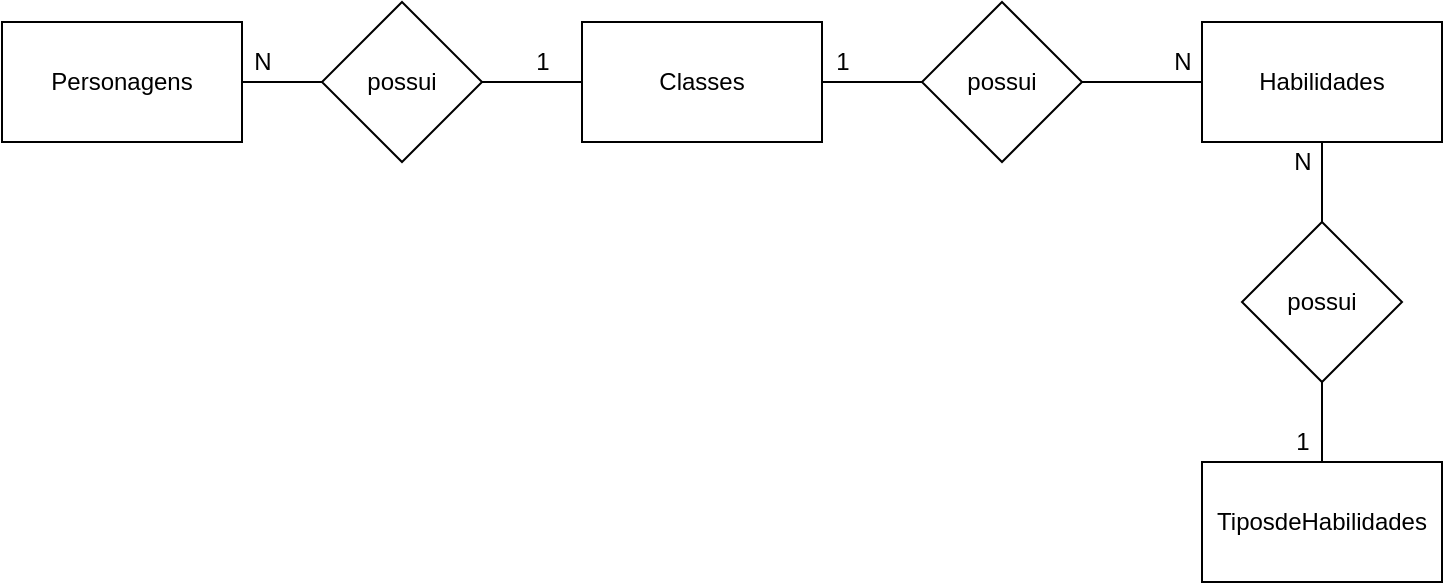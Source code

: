 <mxfile version="14.4.3" type="device" pages="2"><diagram id="1BKrqai6GY73iXBFZmIE" name="Conceitual"><mxGraphModel dx="1422" dy="762" grid="1" gridSize="10" guides="1" tooltips="1" connect="1" arrows="1" fold="1" page="1" pageScale="1" pageWidth="827" pageHeight="1169" math="0" shadow="0"><root><mxCell id="0"/><mxCell id="1" parent="0"/><mxCell id="Cv8nwj7vLiObKkiCAkJH-1" value="Personagens" style="rounded=0;whiteSpace=wrap;html=1;" parent="1" vertex="1"><mxGeometry x="20" y="150" width="120" height="60" as="geometry"/></mxCell><mxCell id="Cv8nwj7vLiObKkiCAkJH-12" value="" style="edgeStyle=orthogonalEdgeStyle;rounded=0;orthogonalLoop=1;jettySize=auto;html=1;endArrow=none;endFill=0;" parent="1" source="Cv8nwj7vLiObKkiCAkJH-2" target="Cv8nwj7vLiObKkiCAkJH-6" edge="1"><mxGeometry relative="1" as="geometry"/></mxCell><mxCell id="Cv8nwj7vLiObKkiCAkJH-2" value="Classes" style="rounded=0;whiteSpace=wrap;html=1;" parent="1" vertex="1"><mxGeometry x="310" y="150" width="120" height="60" as="geometry"/></mxCell><mxCell id="Cv8nwj7vLiObKkiCAkJH-16" value="" style="edgeStyle=orthogonalEdgeStyle;rounded=0;orthogonalLoop=1;jettySize=auto;html=1;endArrow=none;endFill=0;" parent="1" source="Cv8nwj7vLiObKkiCAkJH-3" target="Cv8nwj7vLiObKkiCAkJH-7" edge="1"><mxGeometry relative="1" as="geometry"/></mxCell><mxCell id="Cv8nwj7vLiObKkiCAkJH-3" value="Habilidades" style="rounded=0;whiteSpace=wrap;html=1;" parent="1" vertex="1"><mxGeometry x="620" y="150" width="120" height="60" as="geometry"/></mxCell><mxCell id="Cv8nwj7vLiObKkiCAkJH-4" value="TiposdeHabilidades" style="rounded=0;whiteSpace=wrap;html=1;" parent="1" vertex="1"><mxGeometry x="620" y="370" width="120" height="60" as="geometry"/></mxCell><mxCell id="Cv8nwj7vLiObKkiCAkJH-8" value="" style="edgeStyle=orthogonalEdgeStyle;rounded=0;orthogonalLoop=1;jettySize=auto;html=1;endArrow=none;endFill=0;" parent="1" source="Cv8nwj7vLiObKkiCAkJH-5" target="Cv8nwj7vLiObKkiCAkJH-2" edge="1"><mxGeometry relative="1" as="geometry"/></mxCell><mxCell id="Cv8nwj7vLiObKkiCAkJH-9" value="" style="edgeStyle=orthogonalEdgeStyle;rounded=0;orthogonalLoop=1;jettySize=auto;html=1;endArrow=none;endFill=0;" parent="1" source="Cv8nwj7vLiObKkiCAkJH-5" target="Cv8nwj7vLiObKkiCAkJH-1" edge="1"><mxGeometry relative="1" as="geometry"/></mxCell><mxCell id="Cv8nwj7vLiObKkiCAkJH-5" value="possui" style="rhombus;whiteSpace=wrap;html=1;" parent="1" vertex="1"><mxGeometry x="180" y="140" width="80" height="80" as="geometry"/></mxCell><mxCell id="Cv8nwj7vLiObKkiCAkJH-14" value="" style="edgeStyle=orthogonalEdgeStyle;rounded=0;orthogonalLoop=1;jettySize=auto;html=1;endArrow=none;endFill=0;" parent="1" source="Cv8nwj7vLiObKkiCAkJH-6" target="Cv8nwj7vLiObKkiCAkJH-3" edge="1"><mxGeometry relative="1" as="geometry"/></mxCell><mxCell id="Cv8nwj7vLiObKkiCAkJH-6" value="possui" style="rhombus;whiteSpace=wrap;html=1;" parent="1" vertex="1"><mxGeometry x="480" y="140" width="80" height="80" as="geometry"/></mxCell><mxCell id="Cv8nwj7vLiObKkiCAkJH-17" value="" style="edgeStyle=orthogonalEdgeStyle;rounded=0;orthogonalLoop=1;jettySize=auto;html=1;endArrow=none;endFill=0;" parent="1" source="Cv8nwj7vLiObKkiCAkJH-7" target="Cv8nwj7vLiObKkiCAkJH-4" edge="1"><mxGeometry relative="1" as="geometry"/></mxCell><mxCell id="Cv8nwj7vLiObKkiCAkJH-7" value="possui" style="rhombus;whiteSpace=wrap;html=1;" parent="1" vertex="1"><mxGeometry x="640" y="250" width="80" height="80" as="geometry"/></mxCell><mxCell id="Cv8nwj7vLiObKkiCAkJH-10" value="1" style="text;html=1;align=center;verticalAlign=middle;resizable=0;points=[];autosize=1;" parent="1" vertex="1"><mxGeometry x="280" y="160" width="20" height="20" as="geometry"/></mxCell><mxCell id="Cv8nwj7vLiObKkiCAkJH-11" value="N" style="text;html=1;align=center;verticalAlign=middle;resizable=0;points=[];autosize=1;" parent="1" vertex="1"><mxGeometry x="140" y="160" width="20" height="20" as="geometry"/></mxCell><mxCell id="Cv8nwj7vLiObKkiCAkJH-13" value="1" style="text;html=1;align=center;verticalAlign=middle;resizable=0;points=[];autosize=1;" parent="1" vertex="1"><mxGeometry x="430" y="160" width="20" height="20" as="geometry"/></mxCell><mxCell id="Cv8nwj7vLiObKkiCAkJH-15" value="N" style="text;html=1;align=center;verticalAlign=middle;resizable=0;points=[];autosize=1;" parent="1" vertex="1"><mxGeometry x="600" y="160" width="20" height="20" as="geometry"/></mxCell><mxCell id="Cv8nwj7vLiObKkiCAkJH-18" value="N" style="text;html=1;align=center;verticalAlign=middle;resizable=0;points=[];autosize=1;" parent="1" vertex="1"><mxGeometry x="660" y="210" width="20" height="20" as="geometry"/></mxCell><mxCell id="Cv8nwj7vLiObKkiCAkJH-19" value="1" style="text;html=1;align=center;verticalAlign=middle;resizable=0;points=[];autosize=1;" parent="1" vertex="1"><mxGeometry x="660" y="350" width="20" height="20" as="geometry"/></mxCell></root></mxGraphModel></diagram><diagram id="kLxBnhJImCjo0TBtikFf" name="Logico"><mxGraphModel dx="1422" dy="762" grid="1" gridSize="10" guides="1" tooltips="1" connect="1" arrows="1" fold="1" page="1" pageScale="1" pageWidth="827" pageHeight="1169" math="0" shadow="0"><root><mxCell id="uS6aMgMzgAPKwtA7QX2D-0"/><mxCell id="uS6aMgMzgAPKwtA7QX2D-1" parent="uS6aMgMzgAPKwtA7QX2D-0"/><mxCell id="uS6aMgMzgAPKwtA7QX2D-2" value="Personagens " style="shape=table;startSize=30;container=1;collapsible=1;childLayout=tableLayout;fixedRows=1;rowLines=0;fontStyle=1;align=center;resizeLast=1;" parent="uS6aMgMzgAPKwtA7QX2D-1" vertex="1"><mxGeometry x="40" y="520" width="230" height="280" as="geometry"/></mxCell><mxCell id="uS6aMgMzgAPKwtA7QX2D-3" value="" style="shape=partialRectangle;collapsible=0;dropTarget=0;pointerEvents=0;fillColor=none;top=0;left=0;bottom=0;right=0;points=[[0,0.5],[1,0.5]];portConstraint=eastwest;" parent="uS6aMgMzgAPKwtA7QX2D-2" vertex="1"><mxGeometry y="30" width="230" height="30" as="geometry"/></mxCell><mxCell id="uS6aMgMzgAPKwtA7QX2D-4" value="PK" style="shape=partialRectangle;connectable=0;fillColor=none;top=0;left=0;bottom=0;right=0;fontStyle=1;overflow=hidden;" parent="uS6aMgMzgAPKwtA7QX2D-3" vertex="1"><mxGeometry width="60" height="30" as="geometry"/></mxCell><mxCell id="uS6aMgMzgAPKwtA7QX2D-5" value="IdPersonagem" style="shape=partialRectangle;connectable=0;fillColor=none;top=0;left=0;bottom=0;right=0;align=left;spacingLeft=6;fontStyle=5;overflow=hidden;" parent="uS6aMgMzgAPKwtA7QX2D-3" vertex="1"><mxGeometry x="60" width="170" height="30" as="geometry"/></mxCell><mxCell id="uS6aMgMzgAPKwtA7QX2D-6" value="" style="shape=partialRectangle;collapsible=0;dropTarget=0;pointerEvents=0;fillColor=none;top=0;left=0;bottom=1;right=0;points=[[0,0.5],[1,0.5]];portConstraint=eastwest;" parent="uS6aMgMzgAPKwtA7QX2D-2" vertex="1"><mxGeometry y="60" width="230" height="30" as="geometry"/></mxCell><mxCell id="uS6aMgMzgAPKwtA7QX2D-7" value="FK" style="shape=partialRectangle;connectable=0;fillColor=none;top=0;left=0;bottom=0;right=0;fontStyle=1;overflow=hidden;" parent="uS6aMgMzgAPKwtA7QX2D-6" vertex="1"><mxGeometry width="60" height="30" as="geometry"/></mxCell><mxCell id="uS6aMgMzgAPKwtA7QX2D-8" value="IdClasse" style="shape=partialRectangle;connectable=0;fillColor=none;top=0;left=0;bottom=0;right=0;align=left;spacingLeft=6;fontStyle=5;overflow=hidden;" parent="uS6aMgMzgAPKwtA7QX2D-6" vertex="1"><mxGeometry x="60" width="170" height="30" as="geometry"/></mxCell><mxCell id="uS6aMgMzgAPKwtA7QX2D-9" value="" style="shape=partialRectangle;collapsible=0;dropTarget=0;pointerEvents=0;fillColor=none;top=0;left=0;bottom=0;right=0;points=[[0,0.5],[1,0.5]];portConstraint=eastwest;" parent="uS6aMgMzgAPKwtA7QX2D-2" vertex="1"><mxGeometry y="90" width="230" height="30" as="geometry"/></mxCell><mxCell id="uS6aMgMzgAPKwtA7QX2D-10" value="" style="shape=partialRectangle;connectable=0;fillColor=none;top=0;left=0;bottom=0;right=0;editable=1;overflow=hidden;" parent="uS6aMgMzgAPKwtA7QX2D-9" vertex="1"><mxGeometry width="60" height="30" as="geometry"/></mxCell><mxCell id="uS6aMgMzgAPKwtA7QX2D-11" value="Nome" style="shape=partialRectangle;connectable=0;fillColor=none;top=0;left=0;bottom=0;right=0;align=left;spacingLeft=6;overflow=hidden;" parent="uS6aMgMzgAPKwtA7QX2D-9" vertex="1"><mxGeometry x="60" width="170" height="30" as="geometry"/></mxCell><mxCell id="uS6aMgMzgAPKwtA7QX2D-12" value="" style="shape=partialRectangle;collapsible=0;dropTarget=0;pointerEvents=0;fillColor=none;top=0;left=0;bottom=0;right=0;points=[[0,0.5],[1,0.5]];portConstraint=eastwest;" parent="uS6aMgMzgAPKwtA7QX2D-2" vertex="1"><mxGeometry y="120" width="230" height="30" as="geometry"/></mxCell><mxCell id="uS6aMgMzgAPKwtA7QX2D-13" value="" style="shape=partialRectangle;connectable=0;fillColor=none;top=0;left=0;bottom=0;right=0;editable=1;overflow=hidden;" parent="uS6aMgMzgAPKwtA7QX2D-12" vertex="1"><mxGeometry width="60" height="30" as="geometry"/></mxCell><mxCell id="uS6aMgMzgAPKwtA7QX2D-14" value="Classe" style="shape=partialRectangle;connectable=0;fillColor=none;top=0;left=0;bottom=0;right=0;align=left;spacingLeft=6;overflow=hidden;" parent="uS6aMgMzgAPKwtA7QX2D-12" vertex="1"><mxGeometry x="60" width="170" height="30" as="geometry"/></mxCell><mxCell id="uS6aMgMzgAPKwtA7QX2D-15" style="shape=partialRectangle;collapsible=0;dropTarget=0;pointerEvents=0;fillColor=none;top=0;left=0;bottom=0;right=0;points=[[0,0.5],[1,0.5]];portConstraint=eastwest;" parent="uS6aMgMzgAPKwtA7QX2D-2" vertex="1"><mxGeometry y="150" width="230" height="30" as="geometry"/></mxCell><mxCell id="uS6aMgMzgAPKwtA7QX2D-16" style="shape=partialRectangle;connectable=0;fillColor=none;top=0;left=0;bottom=0;right=0;editable=1;overflow=hidden;" parent="uS6aMgMzgAPKwtA7QX2D-15" vertex="1"><mxGeometry width="60" height="30" as="geometry"/></mxCell><mxCell id="uS6aMgMzgAPKwtA7QX2D-17" value="CapacidadeMaximaVida" style="shape=partialRectangle;connectable=0;fillColor=none;top=0;left=0;bottom=0;right=0;align=left;spacingLeft=6;overflow=hidden;" parent="uS6aMgMzgAPKwtA7QX2D-15" vertex="1"><mxGeometry x="60" width="170" height="30" as="geometry"/></mxCell><mxCell id="uS6aMgMzgAPKwtA7QX2D-18" style="shape=partialRectangle;collapsible=0;dropTarget=0;pointerEvents=0;fillColor=none;top=0;left=0;bottom=0;right=0;points=[[0,0.5],[1,0.5]];portConstraint=eastwest;" parent="uS6aMgMzgAPKwtA7QX2D-2" vertex="1"><mxGeometry y="180" width="230" height="30" as="geometry"/></mxCell><mxCell id="uS6aMgMzgAPKwtA7QX2D-19" style="shape=partialRectangle;connectable=0;fillColor=none;top=0;left=0;bottom=0;right=0;editable=1;overflow=hidden;" parent="uS6aMgMzgAPKwtA7QX2D-18" vertex="1"><mxGeometry width="60" height="30" as="geometry"/></mxCell><mxCell id="uS6aMgMzgAPKwtA7QX2D-20" value="CapacidadeMaximaMana" style="shape=partialRectangle;connectable=0;fillColor=none;top=0;left=0;bottom=0;right=0;align=left;spacingLeft=6;overflow=hidden;" parent="uS6aMgMzgAPKwtA7QX2D-18" vertex="1"><mxGeometry x="60" width="170" height="30" as="geometry"/></mxCell><mxCell id="uS6aMgMzgAPKwtA7QX2D-21" style="shape=partialRectangle;collapsible=0;dropTarget=0;pointerEvents=0;fillColor=none;top=0;left=0;bottom=0;right=0;points=[[0,0.5],[1,0.5]];portConstraint=eastwest;" parent="uS6aMgMzgAPKwtA7QX2D-2" vertex="1"><mxGeometry y="210" width="230" height="30" as="geometry"/></mxCell><mxCell id="uS6aMgMzgAPKwtA7QX2D-22" style="shape=partialRectangle;connectable=0;fillColor=none;top=0;left=0;bottom=0;right=0;editable=1;overflow=hidden;" parent="uS6aMgMzgAPKwtA7QX2D-21" vertex="1"><mxGeometry width="60" height="30" as="geometry"/></mxCell><mxCell id="uS6aMgMzgAPKwtA7QX2D-23" value="DataDeAtualizacao" style="shape=partialRectangle;connectable=0;fillColor=none;top=0;left=0;bottom=0;right=0;align=left;spacingLeft=6;overflow=hidden;" parent="uS6aMgMzgAPKwtA7QX2D-21" vertex="1"><mxGeometry x="60" width="170" height="30" as="geometry"/></mxCell><mxCell id="uS6aMgMzgAPKwtA7QX2D-24" style="shape=partialRectangle;collapsible=0;dropTarget=0;pointerEvents=0;fillColor=none;top=0;left=0;bottom=0;right=0;points=[[0,0.5],[1,0.5]];portConstraint=eastwest;" parent="uS6aMgMzgAPKwtA7QX2D-2" vertex="1"><mxGeometry y="240" width="230" height="30" as="geometry"/></mxCell><mxCell id="uS6aMgMzgAPKwtA7QX2D-25" style="shape=partialRectangle;connectable=0;fillColor=none;top=0;left=0;bottom=0;right=0;editable=1;overflow=hidden;" parent="uS6aMgMzgAPKwtA7QX2D-24" vertex="1"><mxGeometry width="60" height="30" as="geometry"/></mxCell><mxCell id="uS6aMgMzgAPKwtA7QX2D-26" value="DataDeCriacao" style="shape=partialRectangle;connectable=0;fillColor=none;top=0;left=0;bottom=0;right=0;align=left;spacingLeft=6;overflow=hidden;" parent="uS6aMgMzgAPKwtA7QX2D-24" vertex="1"><mxGeometry x="60" width="170" height="30" as="geometry"/></mxCell><mxCell id="uS6aMgMzgAPKwtA7QX2D-27" value="Classes" style="shape=table;startSize=30;container=1;collapsible=1;childLayout=tableLayout;fixedRows=1;rowLines=0;fontStyle=1;align=center;resizeLast=1;" parent="uS6aMgMzgAPKwtA7QX2D-1" vertex="1"><mxGeometry x="340" y="520" width="180" height="100" as="geometry"/></mxCell><mxCell id="uS6aMgMzgAPKwtA7QX2D-28" value="" style="shape=partialRectangle;collapsible=0;dropTarget=0;pointerEvents=0;fillColor=none;top=0;left=0;bottom=1;right=0;points=[[0,0.5],[1,0.5]];portConstraint=eastwest;" parent="uS6aMgMzgAPKwtA7QX2D-27" vertex="1"><mxGeometry y="30" width="180" height="30" as="geometry"/></mxCell><mxCell id="uS6aMgMzgAPKwtA7QX2D-29" value="PK" style="shape=partialRectangle;connectable=0;fillColor=none;top=0;left=0;bottom=0;right=0;fontStyle=1;overflow=hidden;" parent="uS6aMgMzgAPKwtA7QX2D-28" vertex="1"><mxGeometry width="30" height="30" as="geometry"/></mxCell><mxCell id="uS6aMgMzgAPKwtA7QX2D-30" value="IdClasse" style="shape=partialRectangle;connectable=0;fillColor=none;top=0;left=0;bottom=0;right=0;align=left;spacingLeft=6;fontStyle=5;overflow=hidden;" parent="uS6aMgMzgAPKwtA7QX2D-28" vertex="1"><mxGeometry x="30" width="150" height="30" as="geometry"/></mxCell><mxCell id="uS6aMgMzgAPKwtA7QX2D-31" value="" style="shape=partialRectangle;collapsible=0;dropTarget=0;pointerEvents=0;fillColor=none;top=0;left=0;bottom=0;right=0;points=[[0,0.5],[1,0.5]];portConstraint=eastwest;" parent="uS6aMgMzgAPKwtA7QX2D-27" vertex="1"><mxGeometry y="60" width="180" height="30" as="geometry"/></mxCell><mxCell id="uS6aMgMzgAPKwtA7QX2D-32" value="" style="shape=partialRectangle;connectable=0;fillColor=none;top=0;left=0;bottom=0;right=0;editable=1;overflow=hidden;" parent="uS6aMgMzgAPKwtA7QX2D-31" vertex="1"><mxGeometry width="30" height="30" as="geometry"/></mxCell><mxCell id="uS6aMgMzgAPKwtA7QX2D-33" value="Nome" style="shape=partialRectangle;connectable=0;fillColor=none;top=0;left=0;bottom=0;right=0;align=left;spacingLeft=6;overflow=hidden;" parent="uS6aMgMzgAPKwtA7QX2D-31" vertex="1"><mxGeometry x="30" width="150" height="30" as="geometry"/></mxCell><mxCell id="uS6aMgMzgAPKwtA7QX2D-34" value="Habilidades" style="shape=table;startSize=30;container=1;collapsible=1;childLayout=tableLayout;fixedRows=1;rowLines=0;fontStyle=1;align=center;resizeLast=1;" parent="uS6aMgMzgAPKwtA7QX2D-1" vertex="1"><mxGeometry x="330" y="900" width="180" height="130" as="geometry"/></mxCell><mxCell id="uS6aMgMzgAPKwtA7QX2D-35" value="" style="shape=partialRectangle;collapsible=0;dropTarget=0;pointerEvents=0;fillColor=none;top=0;left=0;bottom=0;right=0;points=[[0,0.5],[1,0.5]];portConstraint=eastwest;" parent="uS6aMgMzgAPKwtA7QX2D-34" vertex="1"><mxGeometry y="30" width="180" height="30" as="geometry"/></mxCell><mxCell id="uS6aMgMzgAPKwtA7QX2D-36" value="PK" style="shape=partialRectangle;connectable=0;fillColor=none;top=0;left=0;bottom=0;right=0;fontStyle=1;overflow=hidden;" parent="uS6aMgMzgAPKwtA7QX2D-35" vertex="1"><mxGeometry width="60" height="30" as="geometry"/></mxCell><mxCell id="uS6aMgMzgAPKwtA7QX2D-37" value="IdHabilidade" style="shape=partialRectangle;connectable=0;fillColor=none;top=0;left=0;bottom=0;right=0;align=left;spacingLeft=6;fontStyle=5;overflow=hidden;" parent="uS6aMgMzgAPKwtA7QX2D-35" vertex="1"><mxGeometry x="60" width="120" height="30" as="geometry"/></mxCell><mxCell id="uS6aMgMzgAPKwtA7QX2D-38" value="" style="shape=partialRectangle;collapsible=0;dropTarget=0;pointerEvents=0;fillColor=none;top=0;left=0;bottom=1;right=0;points=[[0,0.5],[1,0.5]];portConstraint=eastwest;" parent="uS6aMgMzgAPKwtA7QX2D-34" vertex="1"><mxGeometry y="60" width="180" height="30" as="geometry"/></mxCell><mxCell id="uS6aMgMzgAPKwtA7QX2D-39" value="FK" style="shape=partialRectangle;connectable=0;fillColor=none;top=0;left=0;bottom=0;right=0;fontStyle=1;overflow=hidden;" parent="uS6aMgMzgAPKwtA7QX2D-38" vertex="1"><mxGeometry width="60" height="30" as="geometry"/></mxCell><mxCell id="uS6aMgMzgAPKwtA7QX2D-40" value="IdTipoDeHabilidade" style="shape=partialRectangle;connectable=0;fillColor=none;top=0;left=0;bottom=0;right=0;align=left;spacingLeft=6;fontStyle=5;overflow=hidden;" parent="uS6aMgMzgAPKwtA7QX2D-38" vertex="1"><mxGeometry x="60" width="120" height="30" as="geometry"/></mxCell><mxCell id="uS6aMgMzgAPKwtA7QX2D-41" value="" style="shape=partialRectangle;collapsible=0;dropTarget=0;pointerEvents=0;fillColor=none;top=0;left=0;bottom=0;right=0;points=[[0,0.5],[1,0.5]];portConstraint=eastwest;" parent="uS6aMgMzgAPKwtA7QX2D-34" vertex="1"><mxGeometry y="90" width="180" height="30" as="geometry"/></mxCell><mxCell id="uS6aMgMzgAPKwtA7QX2D-42" value="" style="shape=partialRectangle;connectable=0;fillColor=none;top=0;left=0;bottom=0;right=0;editable=1;overflow=hidden;" parent="uS6aMgMzgAPKwtA7QX2D-41" vertex="1"><mxGeometry width="60" height="30" as="geometry"/></mxCell><mxCell id="uS6aMgMzgAPKwtA7QX2D-43" value="Nome" style="shape=partialRectangle;connectable=0;fillColor=none;top=0;left=0;bottom=0;right=0;align=left;spacingLeft=6;overflow=hidden;" parent="uS6aMgMzgAPKwtA7QX2D-41" vertex="1"><mxGeometry x="60" width="120" height="30" as="geometry"/></mxCell><mxCell id="uS6aMgMzgAPKwtA7QX2D-44" value="TiposDeHabilidades" style="shape=table;startSize=30;container=1;collapsible=1;childLayout=tableLayout;fixedRows=1;rowLines=0;fontStyle=1;align=center;resizeLast=1;" parent="uS6aMgMzgAPKwtA7QX2D-1" vertex="1"><mxGeometry x="65" y="850" width="180" height="100" as="geometry"/></mxCell><mxCell id="uS6aMgMzgAPKwtA7QX2D-45" value="" style="shape=partialRectangle;collapsible=0;dropTarget=0;pointerEvents=0;fillColor=none;top=0;left=0;bottom=1;right=0;points=[[0,0.5],[1,0.5]];portConstraint=eastwest;" parent="uS6aMgMzgAPKwtA7QX2D-44" vertex="1"><mxGeometry y="30" width="180" height="30" as="geometry"/></mxCell><mxCell id="uS6aMgMzgAPKwtA7QX2D-46" value="PK" style="shape=partialRectangle;connectable=0;fillColor=none;top=0;left=0;bottom=0;right=0;fontStyle=1;overflow=hidden;" parent="uS6aMgMzgAPKwtA7QX2D-45" vertex="1"><mxGeometry width="30" height="30" as="geometry"/></mxCell><mxCell id="uS6aMgMzgAPKwtA7QX2D-47" value="IdTipoDeHabilidade" style="shape=partialRectangle;connectable=0;fillColor=none;top=0;left=0;bottom=0;right=0;align=left;spacingLeft=6;fontStyle=5;overflow=hidden;" parent="uS6aMgMzgAPKwtA7QX2D-45" vertex="1"><mxGeometry x="30" width="150" height="30" as="geometry"/></mxCell><mxCell id="uS6aMgMzgAPKwtA7QX2D-48" value="" style="shape=partialRectangle;collapsible=0;dropTarget=0;pointerEvents=0;fillColor=none;top=0;left=0;bottom=0;right=0;points=[[0,0.5],[1,0.5]];portConstraint=eastwest;" parent="uS6aMgMzgAPKwtA7QX2D-44" vertex="1"><mxGeometry y="60" width="180" height="30" as="geometry"/></mxCell><mxCell id="uS6aMgMzgAPKwtA7QX2D-49" value="" style="shape=partialRectangle;connectable=0;fillColor=none;top=0;left=0;bottom=0;right=0;editable=1;overflow=hidden;" parent="uS6aMgMzgAPKwtA7QX2D-48" vertex="1"><mxGeometry width="30" height="30" as="geometry"/></mxCell><mxCell id="uS6aMgMzgAPKwtA7QX2D-50" value="Nome" style="shape=partialRectangle;connectable=0;fillColor=none;top=0;left=0;bottom=0;right=0;align=left;spacingLeft=6;overflow=hidden;" parent="uS6aMgMzgAPKwtA7QX2D-48" vertex="1"><mxGeometry x="30" width="150" height="30" as="geometry"/></mxCell><mxCell id="uS6aMgMzgAPKwtA7QX2D-51" value="" style="edgeStyle=entityRelationEdgeStyle;fontSize=12;html=1;endArrow=ERoneToMany;exitX=0;exitY=0.5;exitDx=0;exitDy=0;entryX=1;entryY=0.5;entryDx=0;entryDy=0;" parent="uS6aMgMzgAPKwtA7QX2D-1" source="uS6aMgMzgAPKwtA7QX2D-28" target="uS6aMgMzgAPKwtA7QX2D-6" edge="1"><mxGeometry width="100" height="100" relative="1" as="geometry"><mxPoint x="520" y="640" as="sourcePoint"/><mxPoint x="620" y="540" as="targetPoint"/></mxGeometry></mxCell><mxCell id="uS6aMgMzgAPKwtA7QX2D-52" value="" style="edgeStyle=entityRelationEdgeStyle;fontSize=12;html=1;endArrow=ERoneToMany;exitX=1;exitY=0.5;exitDx=0;exitDy=0;entryX=0;entryY=0.5;entryDx=0;entryDy=0;" parent="uS6aMgMzgAPKwtA7QX2D-1" source="uS6aMgMzgAPKwtA7QX2D-45" target="uS6aMgMzgAPKwtA7QX2D-38" edge="1"><mxGeometry width="100" height="100" relative="1" as="geometry"><mxPoint x="310" y="990" as="sourcePoint"/><mxPoint x="410" y="890" as="targetPoint"/></mxGeometry></mxCell><mxCell id="uS6aMgMzgAPKwtA7QX2D-53" value="Classes_Habilidades" style="shape=table;startSize=30;container=1;collapsible=1;childLayout=tableLayout;fixedRows=1;rowLines=0;fontStyle=1;align=center;resizeLast=1;" parent="uS6aMgMzgAPKwtA7QX2D-1" vertex="1"><mxGeometry x="610" y="680" width="180" height="100" as="geometry"/></mxCell><mxCell id="uS6aMgMzgAPKwtA7QX2D-54" value="" style="shape=partialRectangle;collapsible=0;dropTarget=0;pointerEvents=0;fillColor=none;top=0;left=0;bottom=0;right=0;points=[[0,0.5],[1,0.5]];portConstraint=eastwest;" parent="uS6aMgMzgAPKwtA7QX2D-53" vertex="1"><mxGeometry y="30" width="180" height="30" as="geometry"/></mxCell><mxCell id="uS6aMgMzgAPKwtA7QX2D-55" value="FK1" style="shape=partialRectangle;connectable=0;fillColor=none;top=0;left=0;bottom=0;right=0;fontStyle=1;overflow=hidden;" parent="uS6aMgMzgAPKwtA7QX2D-54" vertex="1"><mxGeometry width="60" height="30" as="geometry"/></mxCell><mxCell id="uS6aMgMzgAPKwtA7QX2D-56" value="IdClasse" style="shape=partialRectangle;connectable=0;fillColor=none;top=0;left=0;bottom=0;right=0;align=left;spacingLeft=6;fontStyle=5;overflow=hidden;" parent="uS6aMgMzgAPKwtA7QX2D-54" vertex="1"><mxGeometry x="60" width="120" height="30" as="geometry"/></mxCell><mxCell id="uS6aMgMzgAPKwtA7QX2D-57" style="shape=partialRectangle;collapsible=0;dropTarget=0;pointerEvents=0;fillColor=none;top=0;left=0;bottom=0;right=0;points=[[0,0.5],[1,0.5]];portConstraint=eastwest;" parent="uS6aMgMzgAPKwtA7QX2D-53" vertex="1"><mxGeometry y="60" width="180" height="30" as="geometry"/></mxCell><mxCell id="uS6aMgMzgAPKwtA7QX2D-58" value="FK2" style="shape=partialRectangle;connectable=0;fillColor=none;top=0;left=0;bottom=0;right=0;fontStyle=1;overflow=hidden;" parent="uS6aMgMzgAPKwtA7QX2D-57" vertex="1"><mxGeometry width="60" height="30" as="geometry"/></mxCell><mxCell id="uS6aMgMzgAPKwtA7QX2D-59" value="IdHabilidade" style="shape=partialRectangle;connectable=0;fillColor=none;top=0;left=0;bottom=0;right=0;align=left;spacingLeft=6;fontStyle=5;overflow=hidden;" parent="uS6aMgMzgAPKwtA7QX2D-57" vertex="1"><mxGeometry x="60" width="120" height="30" as="geometry"/></mxCell><mxCell id="uS6aMgMzgAPKwtA7QX2D-60" value="" style="edgeStyle=entityRelationEdgeStyle;fontSize=12;html=1;endArrow=ERoneToMany;exitX=1;exitY=0.5;exitDx=0;exitDy=0;entryX=0;entryY=0.5;entryDx=0;entryDy=0;" parent="uS6aMgMzgAPKwtA7QX2D-1" source="uS6aMgMzgAPKwtA7QX2D-28" target="uS6aMgMzgAPKwtA7QX2D-54" edge="1"><mxGeometry width="100" height="100" relative="1" as="geometry"><mxPoint x="460" y="960" as="sourcePoint"/><mxPoint x="560" y="860" as="targetPoint"/></mxGeometry></mxCell><mxCell id="uS6aMgMzgAPKwtA7QX2D-61" value="" style="edgeStyle=entityRelationEdgeStyle;fontSize=12;html=1;endArrow=ERoneToMany;exitX=1;exitY=0.5;exitDx=0;exitDy=0;entryX=0;entryY=0.5;entryDx=0;entryDy=0;" parent="uS6aMgMzgAPKwtA7QX2D-1" source="uS6aMgMzgAPKwtA7QX2D-35" target="uS6aMgMzgAPKwtA7QX2D-57" edge="1"><mxGeometry width="100" height="100" relative="1" as="geometry"><mxPoint x="600" y="850" as="sourcePoint"/><mxPoint x="700" y="750" as="targetPoint"/></mxGeometry></mxCell><mxCell id="uS6aMgMzgAPKwtA7QX2D-62" value="classe oculta" style="text;html=1;align=center;verticalAlign=middle;resizable=0;points=[];autosize=1;" parent="uS6aMgMzgAPKwtA7QX2D-1" vertex="1"><mxGeometry x="650" y="640" width="80" height="20" as="geometry"/></mxCell></root></mxGraphModel></diagram></mxfile>